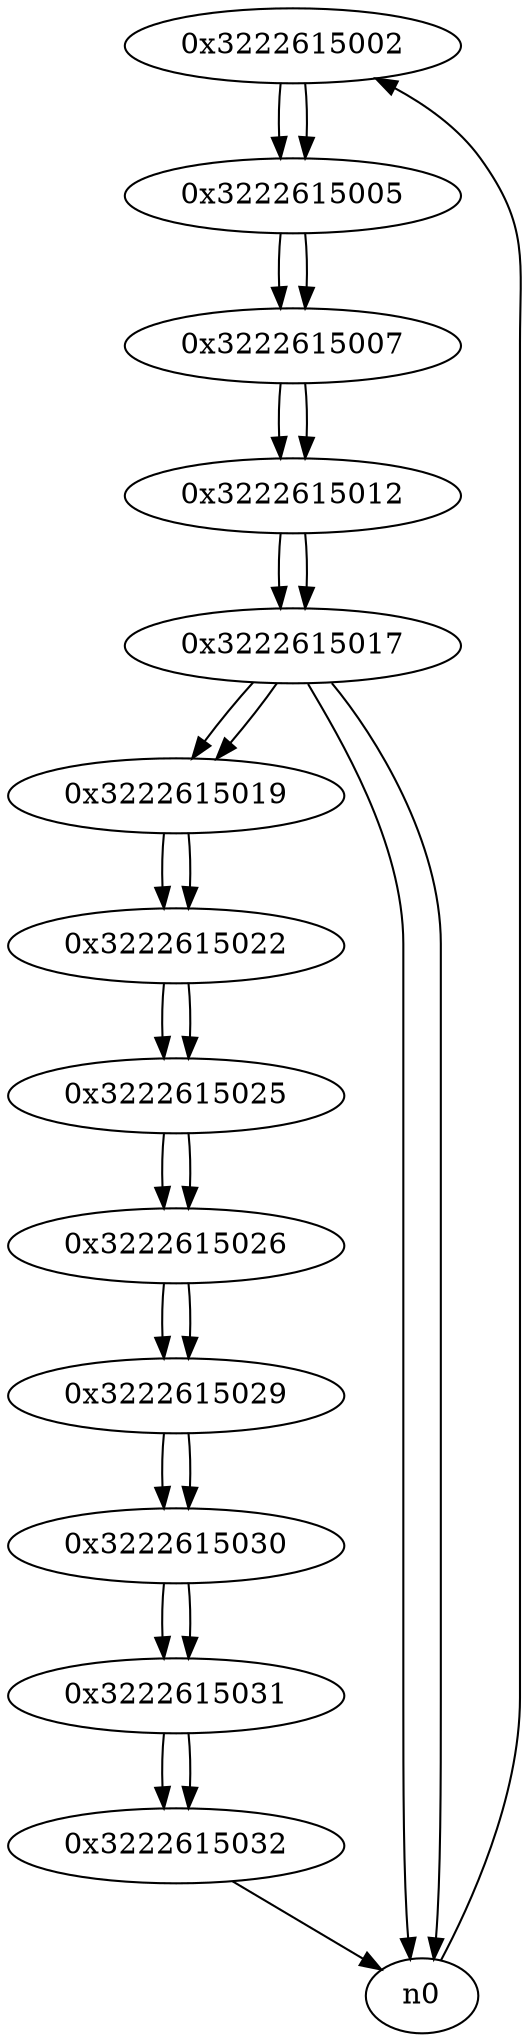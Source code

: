 digraph G{
/* nodes */
  n1 [label="0x3222615002"]
  n2 [label="0x3222615005"]
  n3 [label="0x3222615007"]
  n4 [label="0x3222615012"]
  n5 [label="0x3222615017"]
  n6 [label="0x3222615019"]
  n7 [label="0x3222615022"]
  n8 [label="0x3222615025"]
  n9 [label="0x3222615026"]
  n10 [label="0x3222615029"]
  n11 [label="0x3222615030"]
  n12 [label="0x3222615031"]
  n13 [label="0x3222615032"]
/* edges */
n1 -> n2;
n0 -> n1;
n2 -> n3;
n1 -> n2;
n3 -> n4;
n2 -> n3;
n4 -> n5;
n3 -> n4;
n5 -> n6;
n5 -> n0;
n5 -> n0;
n4 -> n5;
n6 -> n7;
n5 -> n6;
n7 -> n8;
n6 -> n7;
n8 -> n9;
n7 -> n8;
n9 -> n10;
n8 -> n9;
n10 -> n11;
n9 -> n10;
n11 -> n12;
n10 -> n11;
n12 -> n13;
n11 -> n12;
n13 -> n0;
n12 -> n13;
}
